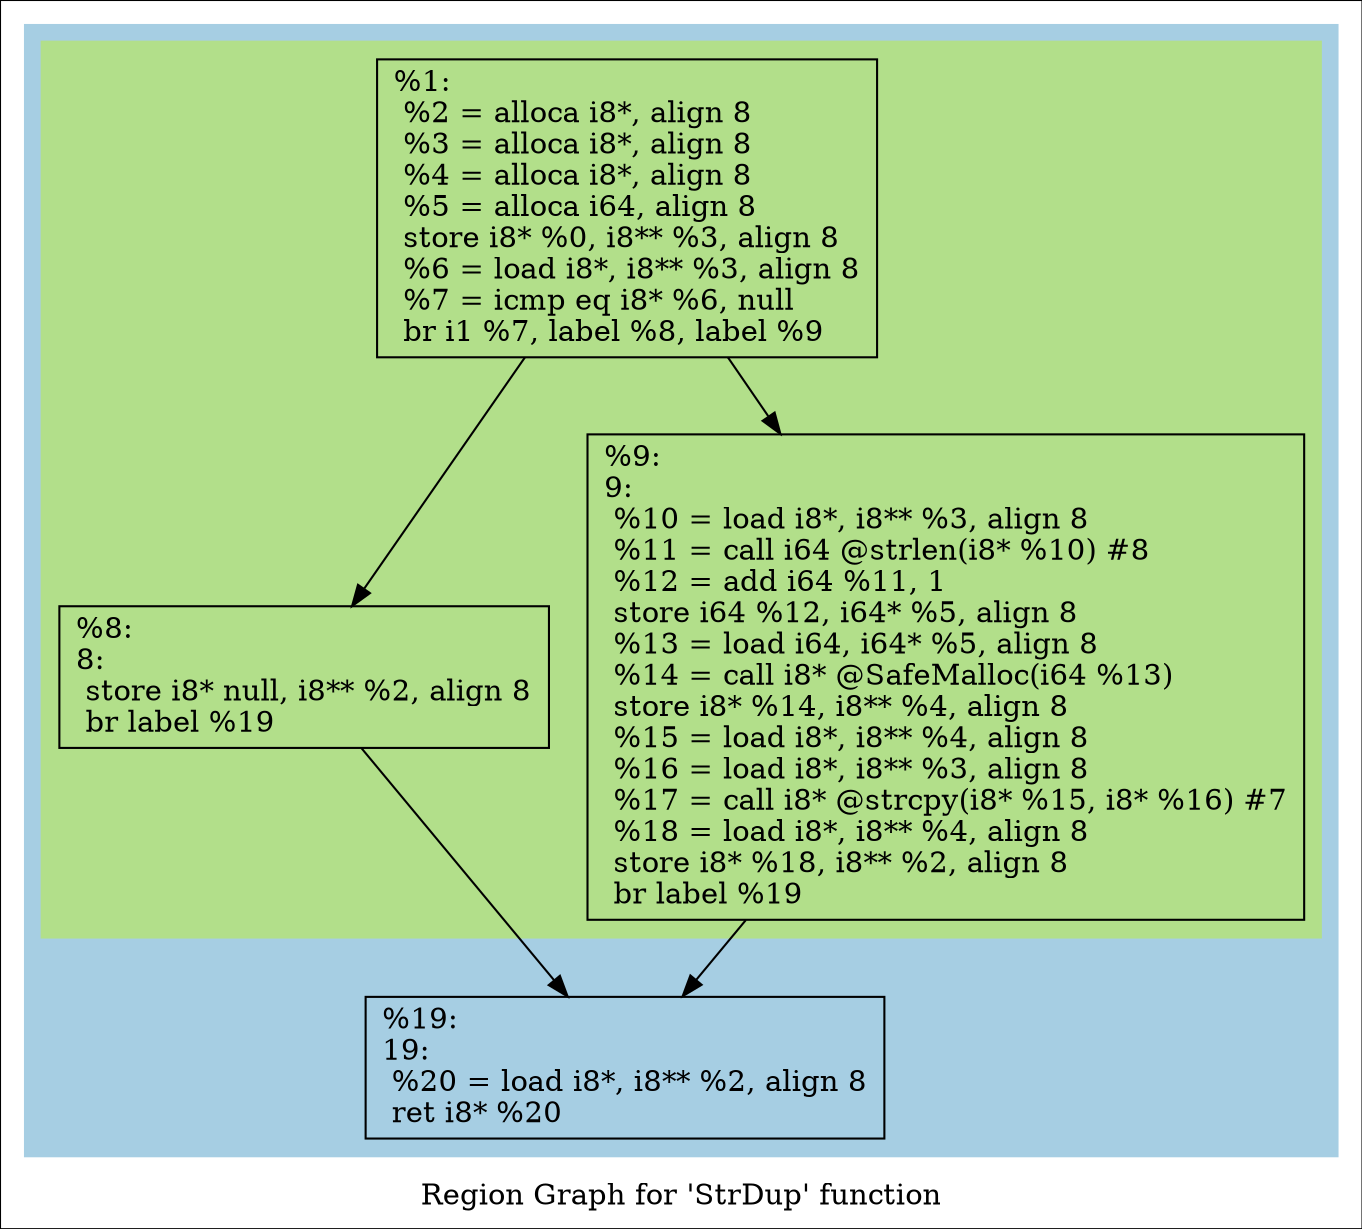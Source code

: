 digraph "Region Graph for 'StrDup' function" {
	label="Region Graph for 'StrDup' function";

	Node0xbd18a0 [shape=record,label="{%1:\l  %2 = alloca i8*, align 8\l  %3 = alloca i8*, align 8\l  %4 = alloca i8*, align 8\l  %5 = alloca i64, align 8\l  store i8* %0, i8** %3, align 8\l  %6 = load i8*, i8** %3, align 8\l  %7 = icmp eq i8* %6, null\l  br i1 %7, label %8, label %9\l}"];
	Node0xbd18a0 -> Node0xc6df70;
	Node0xbd18a0 -> Node0xbd0d70;
	Node0xc6df70 [shape=record,label="{%8:\l8:                                                \l  store i8* null, i8** %2, align 8\l  br label %19\l}"];
	Node0xc6df70 -> Node0xc5f5a0;
	Node0xc5f5a0 [shape=record,label="{%19:\l19:                                               \l  %20 = load i8*, i8** %2, align 8\l  ret i8* %20\l}"];
	Node0xbd0d70 [shape=record,label="{%9:\l9:                                                \l  %10 = load i8*, i8** %3, align 8\l  %11 = call i64 @strlen(i8* %10) #8\l  %12 = add i64 %11, 1\l  store i64 %12, i64* %5, align 8\l  %13 = load i64, i64* %5, align 8\l  %14 = call i8* @SafeMalloc(i64 %13)\l  store i8* %14, i8** %4, align 8\l  %15 = load i8*, i8** %4, align 8\l  %16 = load i8*, i8** %3, align 8\l  %17 = call i8* @strcpy(i8* %15, i8* %16) #7\l  %18 = load i8*, i8** %4, align 8\l  store i8* %18, i8** %2, align 8\l  br label %19\l}"];
	Node0xbd0d70 -> Node0xc5f5a0;
	colorscheme = "paired12"
        subgraph cluster_0xcb7d60 {
          label = "";
          style = filled;
          color = 1
          subgraph cluster_0xcb7e60 {
            label = "";
            style = filled;
            color = 3
            Node0xbd18a0;
            Node0xc6df70;
            Node0xbd0d70;
          }
          Node0xc5f5a0;
        }
}
